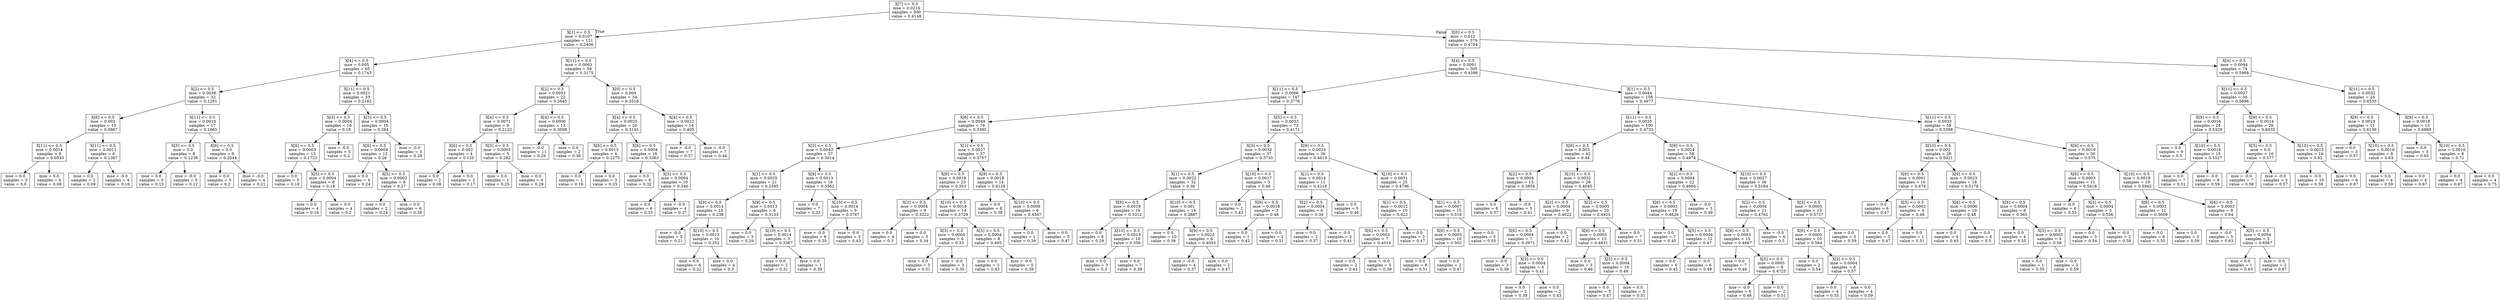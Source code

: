 digraph Tree {
node [shape=box] ;
0 [label="X[7] <= 0.5\nmse = 0.0214\nsamples = 500\nvalue = 0.4148"] ;
1 [label="X[1] <= 0.5\nmse = 0.0107\nsamples = 121\nvalue = 0.2406"] ;
0 -> 1 [labeldistance=2.5, labelangle=45, headlabel="True"] ;
2 [label="X[4] <= 0.5\nmse = 0.005\nsamples = 65\nvalue = 0.1743"] ;
1 -> 2 ;
3 [label="X[2] <= 0.5\nmse = 0.0038\nsamples = 32\nvalue = 0.1291"] ;
2 -> 3 ;
4 [label="X[6] <= 0.5\nmse = 0.003\nsamples = 15\nvalue = 0.0867"] ;
3 -> 4 ;
5 [label="X[11] <= 0.5\nmse = 0.0014\nsamples = 9\nvalue = 0.0533"] ;
4 -> 5 ;
6 [label="mse = 0.0\nsamples = 3\nvalue = 0.0"] ;
5 -> 6 ;
7 [label="mse = 0.0\nsamples = 6\nvalue = 0.08"] ;
5 -> 7 ;
8 [label="X[11] <= 0.5\nmse = 0.0011\nsamples = 6\nvalue = 0.1367"] ;
4 -> 8 ;
9 [label="mse = 0.0\nsamples = 2\nvalue = 0.09"] ;
8 -> 9 ;
10 [label="mse = -0.0\nsamples = 4\nvalue = 0.16"] ;
8 -> 10 ;
11 [label="X[11] <= 0.5\nmse = 0.0016\nsamples = 17\nvalue = 0.1665"] ;
3 -> 11 ;
12 [label="X[5] <= 0.5\nmse = 0.0\nsamples = 8\nvalue = 0.1238"] ;
11 -> 12 ;
13 [label="mse = 0.0\nsamples = 3\nvalue = 0.13"] ;
12 -> 13 ;
14 [label="mse = -0.0\nsamples = 5\nvalue = 0.12"] ;
12 -> 14 ;
15 [label="X[6] <= 0.5\nmse = 0.0\nsamples = 9\nvalue = 0.2044"] ;
11 -> 15 ;
16 [label="mse = 0.0\nsamples = 5\nvalue = 0.2"] ;
15 -> 16 ;
17 [label="mse = -0.0\nsamples = 4\nvalue = 0.21"] ;
15 -> 17 ;
18 [label="X[11] <= 0.5\nmse = 0.0021\nsamples = 33\nvalue = 0.2182"] ;
2 -> 18 ;
19 [label="X[3] <= 0.5\nmse = 0.0004\nsamples = 18\nvalue = 0.18"] ;
18 -> 19 ;
20 [label="X[6] <= 0.5\nmse = 0.0003\nsamples = 13\nvalue = 0.1723"] ;
19 -> 20 ;
21 [label="mse = 0.0\nsamples = 5\nvalue = 0.16"] ;
20 -> 21 ;
22 [label="X[5] <= 0.5\nmse = 0.0004\nsamples = 8\nvalue = 0.18"] ;
20 -> 22 ;
23 [label="mse = 0.0\nsamples = 4\nvalue = 0.16"] ;
22 -> 23 ;
24 [label="mse = 0.0\nsamples = 4\nvalue = 0.2"] ;
22 -> 24 ;
25 [label="mse = -0.0\nsamples = 5\nvalue = 0.2"] ;
19 -> 25 ;
26 [label="X[3] <= 0.5\nmse = 0.0004\nsamples = 15\nvalue = 0.264"] ;
18 -> 26 ;
27 [label="X[6] <= 0.5\nmse = 0.0004\nsamples = 12\nvalue = 0.26"] ;
26 -> 27 ;
28 [label="mse = 0.0\nsamples = 4\nvalue = 0.24"] ;
27 -> 28 ;
29 [label="X[5] <= 0.5\nmse = 0.0003\nsamples = 8\nvalue = 0.27"] ;
27 -> 29 ;
30 [label="mse = 0.0\nsamples = 2\nvalue = 0.24"] ;
29 -> 30 ;
31 [label="mse = 0.0\nsamples = 6\nvalue = 0.28"] ;
29 -> 31 ;
32 [label="mse = -0.0\nsamples = 3\nvalue = 0.28"] ;
26 -> 32 ;
33 [label="X[11] <= 0.5\nmse = 0.0063\nsamples = 56\nvalue = 0.3175"] ;
1 -> 33 ;
34 [label="X[2] <= 0.5\nmse = 0.0052\nsamples = 22\nvalue = 0.2645"] ;
33 -> 34 ;
35 [label="X[4] <= 0.5\nmse = 0.0071\nsamples = 9\nvalue = 0.2122"] ;
34 -> 35 ;
36 [label="X[6] <= 0.5\nmse = 0.002\nsamples = 4\nvalue = 0.125"] ;
35 -> 36 ;
37 [label="mse = 0.0\nsamples = 2\nvalue = 0.08"] ;
36 -> 37 ;
38 [label="mse = 0.0\nsamples = 2\nvalue = 0.17"] ;
36 -> 38 ;
39 [label="X[5] <= 0.5\nmse = 0.0003\nsamples = 5\nvalue = 0.282"] ;
35 -> 39 ;
40 [label="mse = 0.0\nsamples = 1\nvalue = 0.25"] ;
39 -> 40 ;
41 [label="mse = 0.0\nsamples = 4\nvalue = 0.29"] ;
39 -> 41 ;
42 [label="X[4] <= 0.5\nmse = 0.0006\nsamples = 13\nvalue = 0.3008"] ;
34 -> 42 ;
43 [label="mse = -0.0\nsamples = 11\nvalue = 0.29"] ;
42 -> 43 ;
44 [label="mse = 0.0\nsamples = 2\nvalue = 0.36"] ;
42 -> 44 ;
45 [label="X[0] <= 0.5\nmse = 0.004\nsamples = 34\nvalue = 0.3518"] ;
33 -> 45 ;
46 [label="X[4] <= 0.5\nmse = 0.0025\nsamples = 20\nvalue = 0.3145"] ;
45 -> 46 ;
47 [label="X[6] <= 0.5\nmse = 0.0015\nsamples = 4\nvalue = 0.2275"] ;
46 -> 47 ;
48 [label="mse = 0.0\nsamples = 1\nvalue = 0.16"] ;
47 -> 48 ;
49 [label="mse = 0.0\nsamples = 3\nvalue = 0.25"] ;
47 -> 49 ;
50 [label="X[6] <= 0.5\nmse = 0.0004\nsamples = 16\nvalue = 0.3363"] ;
46 -> 50 ;
51 [label="mse = 0.0\nsamples = 6\nvalue = 0.32"] ;
50 -> 51 ;
52 [label="X[5] <= 0.5\nmse = 0.0004\nsamples = 10\nvalue = 0.346"] ;
50 -> 52 ;
53 [label="mse = 0.0\nsamples = 6\nvalue = 0.33"] ;
52 -> 53 ;
54 [label="mse = -0.0\nsamples = 4\nvalue = 0.37"] ;
52 -> 54 ;
55 [label="X[4] <= 0.5\nmse = 0.0012\nsamples = 14\nvalue = 0.405"] ;
45 -> 55 ;
56 [label="mse = -0.0\nsamples = 7\nvalue = 0.37"] ;
55 -> 56 ;
57 [label="mse = -0.0\nsamples = 7\nvalue = 0.44"] ;
55 -> 57 ;
58 [label="X[0] <= 0.5\nmse = 0.012\nsamples = 379\nvalue = 0.4704"] ;
0 -> 58 [labeldistance=2.5, labelangle=-45, headlabel="False"] ;
59 [label="X[4] <= 0.5\nmse = 0.0091\nsamples = 305\nvalue = 0.4398"] ;
58 -> 59 ;
60 [label="X[11] <= 0.5\nmse = 0.0066\nsamples = 147\nvalue = 0.3776"] ;
59 -> 60 ;
61 [label="X[6] <= 0.5\nmse = 0.0049\nsamples = 74\nvalue = 0.3385"] ;
60 -> 61 ;
62 [label="X[2] <= 0.5\nmse = 0.0043\nsamples = 37\nvalue = 0.3014"] ;
61 -> 62 ;
63 [label="X[1] <= 0.5\nmse = 0.0025\nsamples = 21\nvalue = 0.2595"] ;
62 -> 63 ;
64 [label="X[9] <= 0.5\nmse = 0.0014\nsamples = 15\nvalue = 0.238"] ;
63 -> 64 ;
65 [label="mse = -0.0\nsamples = 5\nvalue = 0.21"] ;
64 -> 65 ;
66 [label="X[10] <= 0.5\nmse = 0.0015\nsamples = 10\nvalue = 0.252"] ;
64 -> 66 ;
67 [label="mse = 0.0\nsamples = 6\nvalue = 0.22"] ;
66 -> 67 ;
68 [label="mse = 0.0\nsamples = 4\nvalue = 0.3"] ;
66 -> 68 ;
69 [label="X[9] <= 0.5\nmse = 0.0013\nsamples = 6\nvalue = 0.3133"] ;
63 -> 69 ;
70 [label="mse = 0.0\nsamples = 3\nvalue = 0.29"] ;
69 -> 70 ;
71 [label="X[10] <= 0.5\nmse = 0.0014\nsamples = 3\nvalue = 0.3367"] ;
69 -> 71 ;
72 [label="mse = 0.0\nsamples = 2\nvalue = 0.31"] ;
71 -> 72 ;
73 [label="mse = 0.0\nsamples = 1\nvalue = 0.39"] ;
71 -> 73 ;
74 [label="X[9] <= 0.5\nmse = 0.0013\nsamples = 16\nvalue = 0.3562"] ;
62 -> 74 ;
75 [label="mse = 0.0\nsamples = 7\nvalue = 0.33"] ;
74 -> 75 ;
76 [label="X[10] <= 0.5\nmse = 0.0014\nsamples = 9\nvalue = 0.3767"] ;
74 -> 76 ;
77 [label="mse = -0.0\nsamples = 6\nvalue = 0.35"] ;
76 -> 77 ;
78 [label="mse = -0.0\nsamples = 3\nvalue = 0.43"] ;
76 -> 78 ;
79 [label="X[1] <= 0.5\nmse = 0.0027\nsamples = 37\nvalue = 0.3757"] ;
61 -> 79 ;
80 [label="X[9] <= 0.5\nmse = 0.0018\nsamples = 23\nvalue = 0.353"] ;
79 -> 80 ;
81 [label="X[3] <= 0.5\nmse = 0.0004\nsamples = 9\nvalue = 0.3222"] ;
80 -> 81 ;
82 [label="mse = 0.0\nsamples = 4\nvalue = 0.3"] ;
81 -> 82 ;
83 [label="mse = 0.0\nsamples = 5\nvalue = 0.34"] ;
81 -> 83 ;
84 [label="X[10] <= 0.5\nmse = 0.0018\nsamples = 14\nvalue = 0.3729"] ;
80 -> 84 ;
85 [label="X[3] <= 0.5\nmse = 0.0004\nsamples = 6\nvalue = 0.33"] ;
84 -> 85 ;
86 [label="mse = 0.0\nsamples = 3\nvalue = 0.31"] ;
85 -> 86 ;
87 [label="mse = -0.0\nsamples = 3\nvalue = 0.35"] ;
85 -> 87 ;
88 [label="X[5] <= 0.5\nmse = 0.0004\nsamples = 8\nvalue = 0.405"] ;
84 -> 88 ;
89 [label="mse = 0.0\nsamples = 3\nvalue = 0.43"] ;
88 -> 89 ;
90 [label="mse = -0.0\nsamples = 5\nvalue = 0.39"] ;
88 -> 90 ;
91 [label="X[9] <= 0.5\nmse = 0.0018\nsamples = 14\nvalue = 0.4129"] ;
79 -> 91 ;
92 [label="mse = 0.0\nsamples = 8\nvalue = 0.38"] ;
91 -> 92 ;
93 [label="X[10] <= 0.5\nmse = 0.0009\nsamples = 6\nvalue = 0.4567"] ;
91 -> 93 ;
94 [label="mse = 0.0\nsamples = 1\nvalue = 0.39"] ;
93 -> 94 ;
95 [label="mse = 0.0\nsamples = 5\nvalue = 0.47"] ;
93 -> 95 ;
96 [label="X[5] <= 0.5\nmse = 0.0053\nsamples = 73\nvalue = 0.4171"] ;
60 -> 96 ;
97 [label="X[3] <= 0.5\nmse = 0.0033\nsamples = 37\nvalue = 0.3735"] ;
96 -> 97 ;
98 [label="X[1] <= 0.5\nmse = 0.0022\nsamples = 32\nvalue = 0.36"] ;
97 -> 98 ;
99 [label="X[9] <= 0.5\nmse = 0.0019\nsamples = 16\nvalue = 0.3312"] ;
98 -> 99 ;
100 [label="mse = 0.0\nsamples = 6\nvalue = 0.29"] ;
99 -> 100 ;
101 [label="X[10] <= 0.5\nmse = 0.0013\nsamples = 10\nvalue = 0.356"] ;
99 -> 101 ;
102 [label="mse = 0.0\nsamples = 3\nvalue = 0.3"] ;
101 -> 102 ;
103 [label="mse = 0.0\nsamples = 7\nvalue = 0.38"] ;
101 -> 103 ;
104 [label="X[10] <= 0.5\nmse = 0.001\nsamples = 16\nvalue = 0.3887"] ;
98 -> 104 ;
105 [label="mse = 0.0\nsamples = 10\nvalue = 0.38"] ;
104 -> 105 ;
106 [label="X[9] <= 0.5\nmse = 0.0022\nsamples = 6\nvalue = 0.4033"] ;
104 -> 106 ;
107 [label="mse = -0.0\nsamples = 4\nvalue = 0.37"] ;
106 -> 107 ;
108 [label="mse = 0.0\nsamples = 2\nvalue = 0.47"] ;
106 -> 108 ;
109 [label="X[10] <= 0.5\nmse = 0.0017\nsamples = 5\nvalue = 0.46"] ;
97 -> 109 ;
110 [label="mse = 0.0\nsamples = 2\nvalue = 0.43"] ;
109 -> 110 ;
111 [label="X[9] <= 0.5\nmse = 0.0018\nsamples = 3\nvalue = 0.48"] ;
109 -> 111 ;
112 [label="mse = 0.0\nsamples = 1\nvalue = 0.42"] ;
111 -> 112 ;
113 [label="mse = 0.0\nsamples = 2\nvalue = 0.51"] ;
111 -> 113 ;
114 [label="X[9] <= 0.5\nmse = 0.0033\nsamples = 36\nvalue = 0.4619"] ;
96 -> 114 ;
115 [label="X[1] <= 0.5\nmse = 0.0014\nsamples = 11\nvalue = 0.4218"] ;
114 -> 115 ;
116 [label="X[2] <= 0.5\nmse = 0.0004\nsamples = 6\nvalue = 0.39"] ;
115 -> 116 ;
117 [label="mse = 0.0\nsamples = 3\nvalue = 0.37"] ;
116 -> 117 ;
118 [label="mse = -0.0\nsamples = 3\nvalue = 0.41"] ;
116 -> 118 ;
119 [label="mse = 0.0\nsamples = 5\nvalue = 0.46"] ;
115 -> 119 ;
120 [label="X[10] <= 0.5\nmse = 0.0031\nsamples = 25\nvalue = 0.4796"] ;
114 -> 120 ;
121 [label="X[1] <= 0.5\nmse = 0.0012\nsamples = 10\nvalue = 0.422"] ;
120 -> 121 ;
122 [label="X[6] <= 0.5\nmse = 0.0003\nsamples = 7\nvalue = 0.4014"] ;
121 -> 122 ;
123 [label="mse = 0.0\nsamples = 2\nvalue = 0.43"] ;
122 -> 123 ;
124 [label="mse = -0.0\nsamples = 5\nvalue = 0.39"] ;
122 -> 124 ;
125 [label="mse = 0.0\nsamples = 3\nvalue = 0.47"] ;
121 -> 125 ;
126 [label="X[1] <= 0.5\nmse = 0.0007\nsamples = 15\nvalue = 0.518"] ;
120 -> 126 ;
127 [label="X[6] <= 0.5\nmse = 0.0003\nsamples = 10\nvalue = 0.502"] ;
126 -> 127 ;
128 [label="mse = 0.0\nsamples = 8\nvalue = 0.51"] ;
127 -> 128 ;
129 [label="mse = 0.0\nsamples = 2\nvalue = 0.47"] ;
127 -> 129 ;
130 [label="mse = 0.0\nsamples = 5\nvalue = 0.55"] ;
126 -> 130 ;
131 [label="X[1] <= 0.5\nmse = 0.0044\nsamples = 158\nvalue = 0.4977"] ;
59 -> 131 ;
132 [label="X[11] <= 0.5\nmse = 0.0035\nsamples = 100\nvalue = 0.4733"] ;
131 -> 132 ;
133 [label="X[9] <= 0.5\nmse = 0.003\nsamples = 42\nvalue = 0.44"] ;
132 -> 133 ;
134 [label="X[2] <= 0.5\nmse = 0.0004\nsamples = 13\nvalue = 0.3854"] ;
133 -> 134 ;
135 [label="mse = 0.0\nsamples = 8\nvalue = 0.37"] ;
134 -> 135 ;
136 [label="mse = -0.0\nsamples = 5\nvalue = 0.41"] ;
134 -> 136 ;
137 [label="X[10] <= 0.5\nmse = 0.0022\nsamples = 29\nvalue = 0.4645"] ;
133 -> 137 ;
138 [label="X[3] <= 0.5\nmse = 0.0004\nsamples = 9\nvalue = 0.4022"] ;
137 -> 138 ;
139 [label="X[6] <= 0.5\nmse = 0.0004\nsamples = 7\nvalue = 0.3971"] ;
138 -> 139 ;
140 [label="mse = -0.0\nsamples = 3\nvalue = 0.38"] ;
139 -> 140 ;
141 [label="X[5] <= 0.5\nmse = 0.0004\nsamples = 4\nvalue = 0.41"] ;
139 -> 141 ;
142 [label="mse = 0.0\nsamples = 2\nvalue = 0.39"] ;
141 -> 142 ;
143 [label="mse = 0.0\nsamples = 2\nvalue = 0.43"] ;
141 -> 143 ;
144 [label="mse = 0.0\nsamples = 2\nvalue = 0.42"] ;
138 -> 144 ;
145 [label="X[2] <= 0.5\nmse = 0.0005\nsamples = 20\nvalue = 0.4925"] ;
137 -> 145 ;
146 [label="X[6] <= 0.5\nmse = 0.0005\nsamples = 13\nvalue = 0.4831"] ;
145 -> 146 ;
147 [label="mse = 0.0\nsamples = 3\nvalue = 0.46"] ;
146 -> 147 ;
148 [label="X[5] <= 0.5\nmse = 0.0004\nsamples = 10\nvalue = 0.49"] ;
146 -> 148 ;
149 [label="mse = 0.0\nsamples = 5\nvalue = 0.47"] ;
148 -> 149 ;
150 [label="mse = 0.0\nsamples = 5\nvalue = 0.51"] ;
148 -> 150 ;
151 [label="mse = 0.0\nsamples = 7\nvalue = 0.51"] ;
145 -> 151 ;
152 [label="X[9] <= 0.5\nmse = 0.0024\nsamples = 58\nvalue = 0.4974"] ;
132 -> 152 ;
153 [label="X[2] <= 0.5\nmse = 0.0004\nsamples = 22\nvalue = 0.4664"] ;
152 -> 153 ;
154 [label="X[6] <= 0.5\nmse = 0.0003\nsamples = 19\nvalue = 0.4626"] ;
153 -> 154 ;
155 [label="mse = 0.0\nsamples = 7\nvalue = 0.45"] ;
154 -> 155 ;
156 [label="X[5] <= 0.5\nmse = 0.0004\nsamples = 12\nvalue = 0.47"] ;
154 -> 156 ;
157 [label="mse = 0.0\nsamples = 6\nvalue = 0.45"] ;
156 -> 157 ;
158 [label="mse = -0.0\nsamples = 6\nvalue = 0.49"] ;
156 -> 158 ;
159 [label="mse = -0.0\nsamples = 3\nvalue = 0.49"] ;
153 -> 159 ;
160 [label="X[10] <= 0.5\nmse = 0.0027\nsamples = 36\nvalue = 0.5164"] ;
152 -> 160 ;
161 [label="X[2] <= 0.5\nmse = 0.0004\nsamples = 21\nvalue = 0.4762"] ;
160 -> 161 ;
162 [label="X[6] <= 0.5\nmse = 0.0003\nsamples = 15\nvalue = 0.4667"] ;
161 -> 162 ;
163 [label="mse = 0.0\nsamples = 7\nvalue = 0.46"] ;
162 -> 163 ;
164 [label="X[5] <= 0.5\nmse = 0.0005\nsamples = 8\nvalue = 0.4725"] ;
162 -> 164 ;
165 [label="mse = -0.0\nsamples = 6\nvalue = 0.46"] ;
164 -> 165 ;
166 [label="mse = 0.0\nsamples = 2\nvalue = 0.51"] ;
164 -> 166 ;
167 [label="mse = -0.0\nsamples = 6\nvalue = 0.5"] ;
161 -> 167 ;
168 [label="X[3] <= 0.5\nmse = 0.0005\nsamples = 15\nvalue = 0.5727"] ;
160 -> 168 ;
169 [label="X[6] <= 0.5\nmse = 0.0005\nsamples = 10\nvalue = 0.564"] ;
168 -> 169 ;
170 [label="mse = 0.0\nsamples = 2\nvalue = 0.54"] ;
169 -> 170 ;
171 [label="X[5] <= 0.5\nmse = 0.0004\nsamples = 8\nvalue = 0.57"] ;
169 -> 171 ;
172 [label="mse = 0.0\nsamples = 4\nvalue = 0.55"] ;
171 -> 172 ;
173 [label="mse = 0.0\nsamples = 4\nvalue = 0.59"] ;
171 -> 173 ;
174 [label="mse = 0.0\nsamples = 5\nvalue = 0.59"] ;
168 -> 174 ;
175 [label="X[11] <= 0.5\nmse = 0.0033\nsamples = 58\nvalue = 0.5398"] ;
131 -> 175 ;
176 [label="X[10] <= 0.5\nmse = 0.002\nsamples = 28\nvalue = 0.5021"] ;
175 -> 176 ;
177 [label="X[6] <= 0.5\nmse = 0.0001\nsamples = 10\nvalue = 0.474"] ;
176 -> 177 ;
178 [label="mse = 0.0\nsamples = 6\nvalue = 0.47"] ;
177 -> 178 ;
179 [label="X[5] <= 0.5\nmse = 0.0003\nsamples = 4\nvalue = 0.48"] ;
177 -> 179 ;
180 [label="mse = 0.0\nsamples = 3\nvalue = 0.47"] ;
179 -> 180 ;
181 [label="mse = 0.0\nsamples = 1\nvalue = 0.51"] ;
179 -> 181 ;
182 [label="X[9] <= 0.5\nmse = 0.0023\nsamples = 18\nvalue = 0.5178"] ;
176 -> 182 ;
183 [label="X[6] <= 0.5\nmse = 0.0006\nsamples = 10\nvalue = 0.48"] ;
182 -> 183 ;
184 [label="mse = 0.0\nsamples = 4\nvalue = 0.45"] ;
183 -> 184 ;
185 [label="mse = 0.0\nsamples = 6\nvalue = 0.5"] ;
183 -> 185 ;
186 [label="X[6] <= 0.5\nmse = 0.0004\nsamples = 8\nvalue = 0.565"] ;
182 -> 186 ;
187 [label="mse = 0.0\nsamples = 4\nvalue = 0.55"] ;
186 -> 187 ;
188 [label="X[5] <= 0.5\nmse = 0.0003\nsamples = 4\nvalue = 0.58"] ;
186 -> 188 ;
189 [label="mse = 0.0\nsamples = 1\nvalue = 0.55"] ;
188 -> 189 ;
190 [label="mse = -0.0\nsamples = 3\nvalue = 0.59"] ;
188 -> 190 ;
191 [label="X[9] <= 0.5\nmse = 0.0019\nsamples = 30\nvalue = 0.575"] ;
175 -> 191 ;
192 [label="X[6] <= 0.5\nmse = 0.0003\nsamples = 11\nvalue = 0.5418"] ;
191 -> 192 ;
193 [label="mse = -0.0\nsamples = 6\nvalue = 0.53"] ;
192 -> 193 ;
194 [label="X[5] <= 0.5\nmse = 0.0004\nsamples = 5\nvalue = 0.556"] ;
192 -> 194 ;
195 [label="mse = 0.0\nsamples = 3\nvalue = 0.54"] ;
194 -> 195 ;
196 [label="mse = -0.0\nsamples = 2\nvalue = 0.58"] ;
194 -> 196 ;
197 [label="X[10] <= 0.5\nmse = 0.0018\nsamples = 19\nvalue = 0.5942"] ;
191 -> 197 ;
198 [label="X[6] <= 0.5\nmse = 0.0003\nsamples = 11\nvalue = 0.5609"] ;
197 -> 198 ;
199 [label="mse = 0.0\nsamples = 8\nvalue = 0.55"] ;
198 -> 199 ;
200 [label="mse = 0.0\nsamples = 3\nvalue = 0.59"] ;
198 -> 200 ;
201 [label="X[6] <= 0.5\nmse = 0.0003\nsamples = 8\nvalue = 0.64"] ;
197 -> 201 ;
202 [label="mse = -0.0\nsamples = 5\nvalue = 0.63"] ;
201 -> 202 ;
203 [label="X[5] <= 0.5\nmse = 0.0004\nsamples = 3\nvalue = 0.6567"] ;
201 -> 203 ;
204 [label="mse = 0.0\nsamples = 1\nvalue = 0.63"] ;
203 -> 204 ;
205 [label="mse = -0.0\nsamples = 2\nvalue = 0.67"] ;
203 -> 205 ;
206 [label="X[4] <= 0.5\nmse = 0.0044\nsamples = 74\nvalue = 0.5968"] ;
58 -> 206 ;
207 [label="X[11] <= 0.5\nmse = 0.0027\nsamples = 50\nvalue = 0.5696"] ;
206 -> 207 ;
208 [label="X[9] <= 0.5\nmse = 0.0016\nsamples = 24\nvalue = 0.5329"] ;
207 -> 208 ;
209 [label="mse = 0.0\nsamples = 9\nvalue = 0.5"] ;
208 -> 209 ;
210 [label="X[10] <= 0.5\nmse = 0.0016\nsamples = 15\nvalue = 0.5527"] ;
208 -> 210 ;
211 [label="mse = 0.0\nsamples = 7\nvalue = 0.51"] ;
210 -> 211 ;
212 [label="mse = -0.0\nsamples = 8\nvalue = 0.59"] ;
210 -> 212 ;
213 [label="X[9] <= 0.5\nmse = 0.0014\nsamples = 26\nvalue = 0.6035"] ;
207 -> 213 ;
214 [label="X[5] <= 0.5\nmse = 0.0\nsamples = 10\nvalue = 0.577"] ;
213 -> 214 ;
215 [label="mse = -0.0\nsamples = 7\nvalue = 0.58"] ;
214 -> 215 ;
216 [label="mse = -0.0\nsamples = 3\nvalue = 0.57"] ;
214 -> 216 ;
217 [label="X[10] <= 0.5\nmse = 0.0015\nsamples = 16\nvalue = 0.62"] ;
213 -> 217 ;
218 [label="mse = -0.0\nsamples = 10\nvalue = 0.59"] ;
217 -> 218 ;
219 [label="mse = 0.0\nsamples = 6\nvalue = 0.67"] ;
217 -> 219 ;
220 [label="X[11] <= 0.5\nmse = 0.0032\nsamples = 24\nvalue = 0.6533"] ;
206 -> 220 ;
221 [label="X[9] <= 0.5\nmse = 0.0019\nsamples = 11\nvalue = 0.6136"] ;
220 -> 221 ;
222 [label="mse = 0.0\nsamples = 3\nvalue = 0.57"] ;
221 -> 222 ;
223 [label="X[10] <= 0.5\nmse = 0.0016\nsamples = 8\nvalue = 0.63"] ;
221 -> 223 ;
224 [label="mse = 0.0\nsamples = 4\nvalue = 0.59"] ;
223 -> 224 ;
225 [label="mse = 0.0\nsamples = 4\nvalue = 0.67"] ;
223 -> 225 ;
226 [label="X[9] <= 0.5\nmse = 0.0018\nsamples = 13\nvalue = 0.6869"] ;
220 -> 226 ;
227 [label="mse = 0.0\nsamples = 5\nvalue = 0.65"] ;
226 -> 227 ;
228 [label="X[10] <= 0.5\nmse = 0.0016\nsamples = 8\nvalue = 0.71"] ;
226 -> 228 ;
229 [label="mse = 0.0\nsamples = 4\nvalue = 0.67"] ;
228 -> 229 ;
230 [label="mse = 0.0\nsamples = 4\nvalue = 0.75"] ;
228 -> 230 ;
}